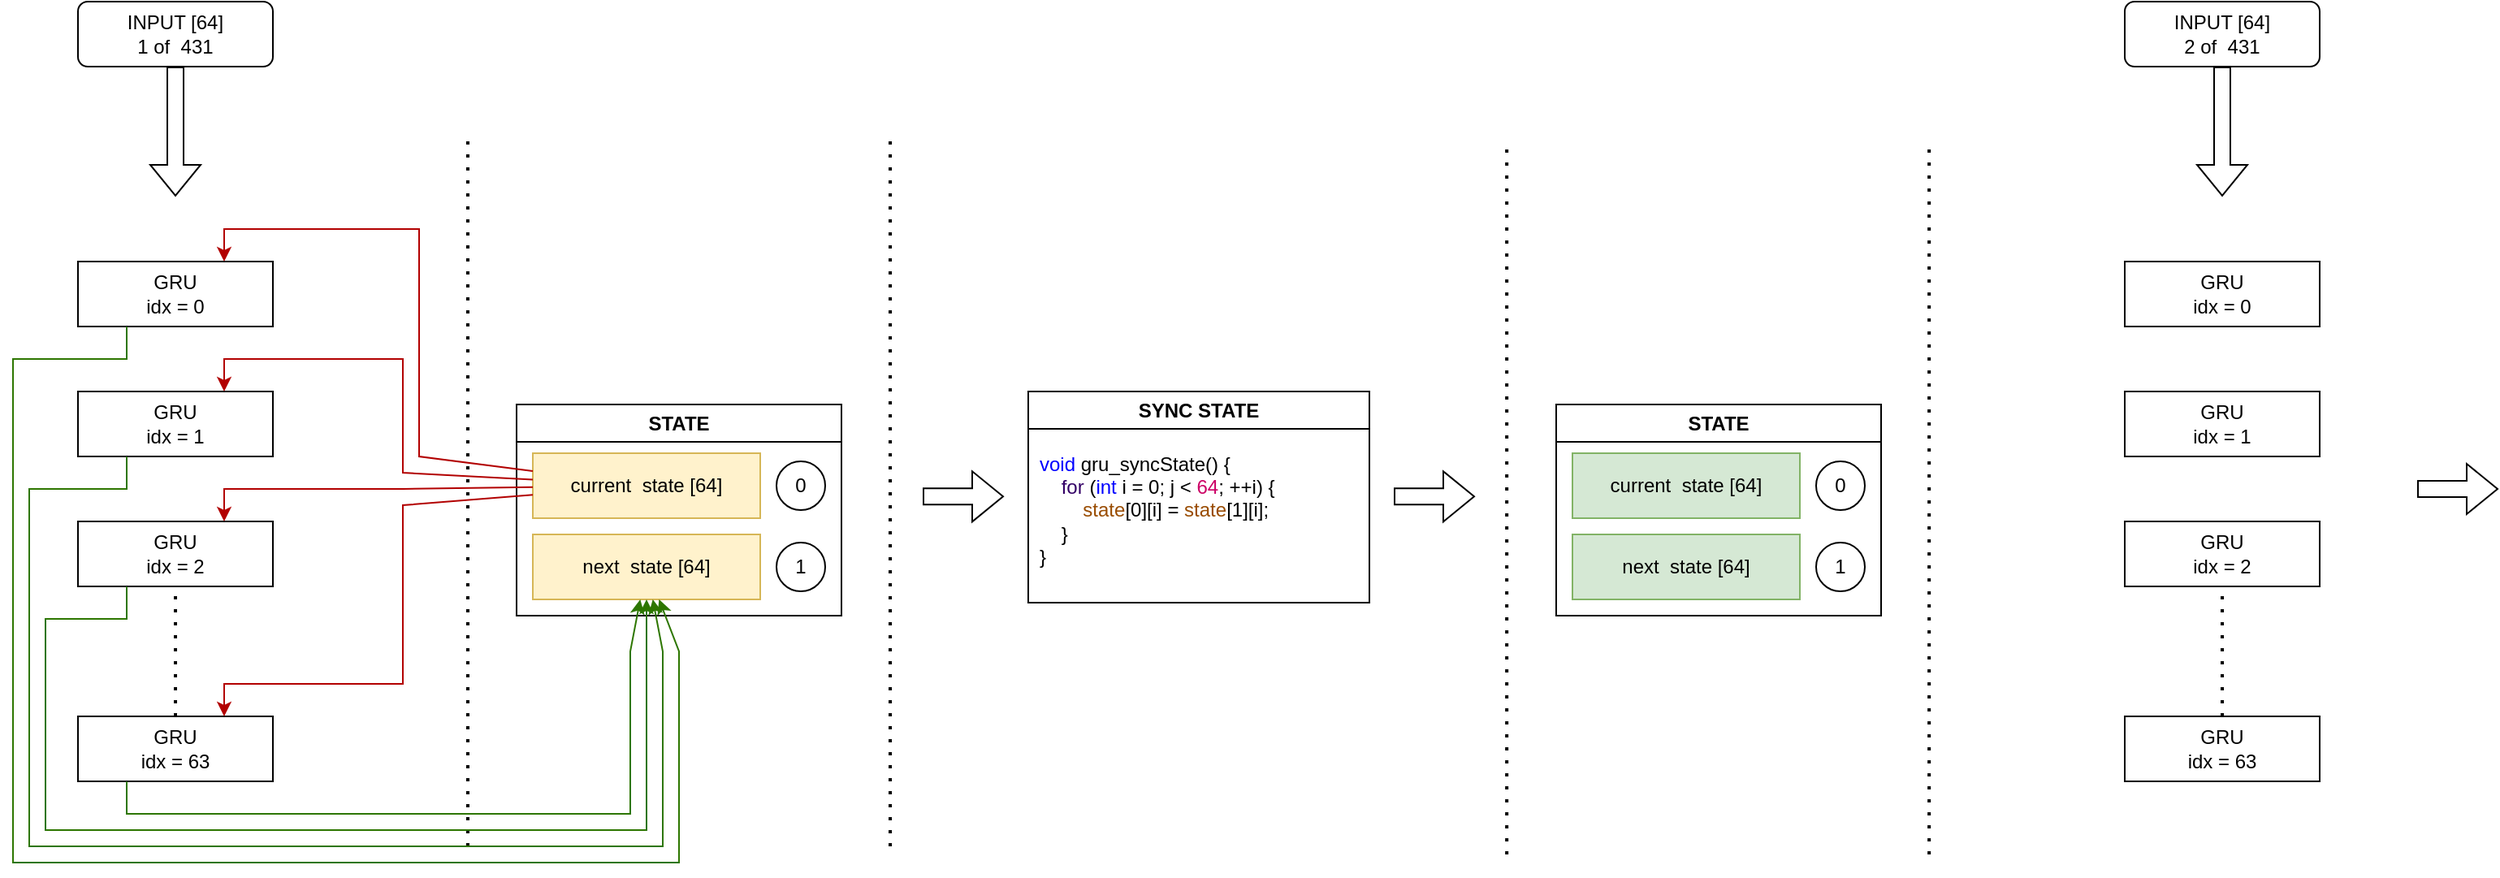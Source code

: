 <mxfile version="21.3.6" type="device">
  <diagram name="Page-1" id="lD1P7TDORegNlSz0LweX">
    <mxGraphModel dx="989" dy="567" grid="1" gridSize="10" guides="1" tooltips="1" connect="1" arrows="1" fold="1" page="1" pageScale="1" pageWidth="850" pageHeight="1100" math="0" shadow="0">
      <root>
        <mxCell id="0" />
        <mxCell id="1" parent="0" />
        <mxCell id="jBUWxnk9h5pIj459O3R6-1" value="&lt;div&gt;GRU&lt;/div&gt;&lt;div&gt;idx = 0&lt;br&gt;&lt;/div&gt;" style="rounded=0;whiteSpace=wrap;html=1;" parent="1" vertex="1">
          <mxGeometry x="80" y="200" width="120" height="40" as="geometry" />
        </mxCell>
        <mxCell id="jBUWxnk9h5pIj459O3R6-2" value="&lt;div&gt;GRU&lt;/div&gt;&lt;div&gt;idx = 1&lt;br&gt;&lt;/div&gt;" style="rounded=0;whiteSpace=wrap;html=1;" parent="1" vertex="1">
          <mxGeometry x="80" y="280" width="120" height="40" as="geometry" />
        </mxCell>
        <mxCell id="jBUWxnk9h5pIj459O3R6-3" value="&lt;div&gt;GRU&lt;/div&gt;&lt;div&gt;idx = 2&lt;br&gt;&lt;/div&gt;" style="rounded=0;whiteSpace=wrap;html=1;" parent="1" vertex="1">
          <mxGeometry x="80" y="360" width="120" height="40" as="geometry" />
        </mxCell>
        <mxCell id="jBUWxnk9h5pIj459O3R6-4" value="&lt;div&gt;GRU&lt;/div&gt;&lt;div&gt;idx = 63&lt;br&gt;&lt;/div&gt;" style="rounded=0;whiteSpace=wrap;html=1;" parent="1" vertex="1">
          <mxGeometry x="80" y="480" width="120" height="40" as="geometry" />
        </mxCell>
        <mxCell id="jBUWxnk9h5pIj459O3R6-11" value="" style="endArrow=none;dashed=1;html=1;dashPattern=1 3;strokeWidth=2;rounded=0;entryX=0.5;entryY=1;entryDx=0;entryDy=0;exitX=0.5;exitY=0;exitDx=0;exitDy=0;" parent="1" source="jBUWxnk9h5pIj459O3R6-4" target="jBUWxnk9h5pIj459O3R6-3" edge="1">
          <mxGeometry width="50" height="50" relative="1" as="geometry">
            <mxPoint x="400" y="440" as="sourcePoint" />
            <mxPoint x="450" y="390" as="targetPoint" />
          </mxGeometry>
        </mxCell>
        <mxCell id="jBUWxnk9h5pIj459O3R6-19" value="&lt;div&gt;INPUT [64]&lt;/div&gt;&lt;div&gt;1 of&amp;nbsp; 431&lt;br&gt;&lt;/div&gt;" style="rounded=1;whiteSpace=wrap;html=1;" parent="1" vertex="1">
          <mxGeometry x="80" y="40" width="120" height="40" as="geometry" />
        </mxCell>
        <mxCell id="jBUWxnk9h5pIj459O3R6-20" value="" style="shape=flexArrow;endArrow=classic;html=1;rounded=0;exitX=0.5;exitY=1;exitDx=0;exitDy=0;" parent="1" source="jBUWxnk9h5pIj459O3R6-19" edge="1">
          <mxGeometry width="50" height="50" relative="1" as="geometry">
            <mxPoint x="370" y="210" as="sourcePoint" />
            <mxPoint x="140" y="160" as="targetPoint" />
          </mxGeometry>
        </mxCell>
        <mxCell id="jBUWxnk9h5pIj459O3R6-22" value="&lt;div&gt;GRU&lt;/div&gt;&lt;div&gt;idx = 0&lt;br&gt;&lt;/div&gt;" style="rounded=0;whiteSpace=wrap;html=1;" parent="1" vertex="1">
          <mxGeometry x="1340" y="200" width="120" height="40" as="geometry" />
        </mxCell>
        <mxCell id="jBUWxnk9h5pIj459O3R6-23" value="&lt;div&gt;GRU&lt;/div&gt;&lt;div&gt;idx = 1&lt;br&gt;&lt;/div&gt;" style="rounded=0;whiteSpace=wrap;html=1;" parent="1" vertex="1">
          <mxGeometry x="1340" y="280" width="120" height="40" as="geometry" />
        </mxCell>
        <mxCell id="jBUWxnk9h5pIj459O3R6-24" value="&lt;div&gt;GRU&lt;/div&gt;&lt;div&gt;idx = 2&lt;br&gt;&lt;/div&gt;" style="rounded=0;whiteSpace=wrap;html=1;" parent="1" vertex="1">
          <mxGeometry x="1340" y="360" width="120" height="40" as="geometry" />
        </mxCell>
        <mxCell id="jBUWxnk9h5pIj459O3R6-25" value="&lt;div&gt;GRU&lt;/div&gt;&lt;div&gt;idx = 63&lt;br&gt;&lt;/div&gt;" style="rounded=0;whiteSpace=wrap;html=1;" parent="1" vertex="1">
          <mxGeometry x="1340" y="480" width="120" height="40" as="geometry" />
        </mxCell>
        <mxCell id="jBUWxnk9h5pIj459O3R6-30" value="" style="endArrow=none;dashed=1;html=1;dashPattern=1 3;strokeWidth=2;rounded=0;entryX=0.5;entryY=1;entryDx=0;entryDy=0;exitX=0.5;exitY=0;exitDx=0;exitDy=0;" parent="1" source="jBUWxnk9h5pIj459O3R6-25" target="jBUWxnk9h5pIj459O3R6-24" edge="1">
          <mxGeometry width="50" height="50" relative="1" as="geometry">
            <mxPoint x="1660" y="440" as="sourcePoint" />
            <mxPoint x="1710" y="390" as="targetPoint" />
          </mxGeometry>
        </mxCell>
        <mxCell id="jBUWxnk9h5pIj459O3R6-35" value="&lt;div&gt;INPUT [64]&lt;/div&gt;&lt;div&gt;2 of&amp;nbsp; 431&lt;br&gt;&lt;/div&gt;" style="rounded=1;whiteSpace=wrap;html=1;" parent="1" vertex="1">
          <mxGeometry x="1340" y="40" width="120" height="40" as="geometry" />
        </mxCell>
        <mxCell id="jBUWxnk9h5pIj459O3R6-36" value="" style="shape=flexArrow;endArrow=classic;html=1;rounded=0;exitX=0.5;exitY=1;exitDx=0;exitDy=0;" parent="1" source="jBUWxnk9h5pIj459O3R6-35" edge="1">
          <mxGeometry width="50" height="50" relative="1" as="geometry">
            <mxPoint x="1630" y="210" as="sourcePoint" />
            <mxPoint x="1400" y="160" as="targetPoint" />
          </mxGeometry>
        </mxCell>
        <mxCell id="jBUWxnk9h5pIj459O3R6-38" value="SYNC STATE" style="swimlane;whiteSpace=wrap;html=1;" parent="1" vertex="1">
          <mxGeometry x="665" y="280" width="210" height="130" as="geometry" />
        </mxCell>
        <mxCell id="jBUWxnk9h5pIj459O3R6-39" value="&lt;div align=&quot;left&quot;&gt;&lt;font color=&quot;#0000ff&quot;&gt;void&lt;/font&gt; gru_syncState() {&lt;br&gt;&amp;nbsp;&amp;nbsp;&amp;nbsp; &lt;font color=&quot;#330066&quot;&gt;for&lt;/font&gt; (&lt;font color=&quot;#0000ff&quot;&gt;int &lt;/font&gt;i = 0; j &amp;lt; &lt;font color=&quot;#cc0066&quot;&gt;64&lt;/font&gt;; ++i) {&lt;br&gt;&amp;nbsp;&amp;nbsp;&amp;nbsp;&amp;nbsp;&amp;nbsp;&amp;nbsp;&amp;nbsp; &lt;font color=&quot;#994c00&quot;&gt;state&lt;/font&gt;[0][i] = &lt;font color=&quot;#994c00&quot;&gt;state&lt;/font&gt;[1][i];&lt;br&gt;&amp;nbsp;&amp;nbsp;&amp;nbsp; }&lt;br&gt;}&lt;/div&gt;" style="text;html=1;align=left;verticalAlign=middle;resizable=0;points=[];autosize=1;strokeColor=none;fillColor=none;" parent="1" vertex="1">
          <mxGeometry x="670" y="308" width="170" height="90" as="geometry" />
        </mxCell>
        <mxCell id="jBUWxnk9h5pIj459O3R6-43" value="" style="shape=flexArrow;endArrow=classic;html=1;rounded=0;" parent="1" edge="1">
          <mxGeometry width="50" height="50" relative="1" as="geometry">
            <mxPoint x="600" y="344.66" as="sourcePoint" />
            <mxPoint x="650" y="344.66" as="targetPoint" />
          </mxGeometry>
        </mxCell>
        <mxCell id="jBUWxnk9h5pIj459O3R6-44" value="" style="shape=flexArrow;endArrow=classic;html=1;rounded=0;" parent="1" edge="1">
          <mxGeometry width="50" height="50" relative="1" as="geometry">
            <mxPoint x="890" y="344.66" as="sourcePoint" />
            <mxPoint x="940" y="344.66" as="targetPoint" />
          </mxGeometry>
        </mxCell>
        <mxCell id="jBUWxnk9h5pIj459O3R6-45" value="" style="shape=flexArrow;endArrow=classic;html=1;rounded=0;" parent="1" edge="1">
          <mxGeometry width="50" height="50" relative="1" as="geometry">
            <mxPoint x="1520" y="340.0" as="sourcePoint" />
            <mxPoint x="1570" y="340.0" as="targetPoint" />
          </mxGeometry>
        </mxCell>
        <mxCell id="jBUWxnk9h5pIj459O3R6-59" value="" style="endArrow=none;dashed=1;html=1;dashPattern=1 3;strokeWidth=2;rounded=0;" parent="1" edge="1">
          <mxGeometry width="50" height="50" relative="1" as="geometry">
            <mxPoint x="320" y="560" as="sourcePoint" />
            <mxPoint x="320" y="120" as="targetPoint" />
          </mxGeometry>
        </mxCell>
        <mxCell id="jBUWxnk9h5pIj459O3R6-60" value="" style="endArrow=none;dashed=1;html=1;dashPattern=1 3;strokeWidth=2;rounded=0;" parent="1" edge="1">
          <mxGeometry width="50" height="50" relative="1" as="geometry">
            <mxPoint x="580" y="560" as="sourcePoint" />
            <mxPoint x="580" y="120" as="targetPoint" />
          </mxGeometry>
        </mxCell>
        <mxCell id="jBUWxnk9h5pIj459O3R6-61" value="" style="endArrow=none;dashed=1;html=1;dashPattern=1 3;strokeWidth=2;rounded=0;" parent="1" edge="1">
          <mxGeometry width="50" height="50" relative="1" as="geometry">
            <mxPoint x="959.58" y="565" as="sourcePoint" />
            <mxPoint x="959.58" y="125" as="targetPoint" />
          </mxGeometry>
        </mxCell>
        <mxCell id="jBUWxnk9h5pIj459O3R6-62" value="" style="endArrow=none;dashed=1;html=1;dashPattern=1 3;strokeWidth=2;rounded=0;" parent="1" edge="1">
          <mxGeometry width="50" height="50" relative="1" as="geometry">
            <mxPoint x="1219.58" y="565" as="sourcePoint" />
            <mxPoint x="1219.58" y="125" as="targetPoint" />
          </mxGeometry>
        </mxCell>
        <mxCell id="V3zjcGFH5lg-NHBFQzrP-1" value="STATE" style="swimlane;whiteSpace=wrap;html=1;" vertex="1" parent="1">
          <mxGeometry x="350" y="288" width="200" height="130" as="geometry" />
        </mxCell>
        <mxCell id="jBUWxnk9h5pIj459O3R6-50" value="current&amp;nbsp; state [64]" style="rounded=0;whiteSpace=wrap;html=1;fillColor=#fff2cc;strokeColor=#d6b656;" parent="V3zjcGFH5lg-NHBFQzrP-1" vertex="1">
          <mxGeometry x="10" y="30" width="140" height="40" as="geometry" />
        </mxCell>
        <mxCell id="V3zjcGFH5lg-NHBFQzrP-2" value="0" style="ellipse;whiteSpace=wrap;html=1;aspect=fixed;" vertex="1" parent="V3zjcGFH5lg-NHBFQzrP-1">
          <mxGeometry x="160" y="35" width="30" height="30" as="geometry" />
        </mxCell>
        <mxCell id="V3zjcGFH5lg-NHBFQzrP-3" value="next&amp;nbsp; state [64]" style="rounded=0;whiteSpace=wrap;html=1;fillColor=#fff2cc;strokeColor=#d6b656;" vertex="1" parent="V3zjcGFH5lg-NHBFQzrP-1">
          <mxGeometry x="10" y="80" width="140" height="40" as="geometry" />
        </mxCell>
        <mxCell id="V3zjcGFH5lg-NHBFQzrP-4" value="1" style="ellipse;whiteSpace=wrap;html=1;aspect=fixed;" vertex="1" parent="V3zjcGFH5lg-NHBFQzrP-1">
          <mxGeometry x="160" y="85" width="30" height="30" as="geometry" />
        </mxCell>
        <mxCell id="V3zjcGFH5lg-NHBFQzrP-5" value="" style="endArrow=classic;html=1;rounded=0;entryX=0.75;entryY=0;entryDx=0;entryDy=0;fillColor=#e51400;strokeColor=#B20000;" edge="1" parent="1" source="jBUWxnk9h5pIj459O3R6-50" target="jBUWxnk9h5pIj459O3R6-1">
          <mxGeometry width="50" height="50" relative="1" as="geometry">
            <mxPoint x="390" y="320" as="sourcePoint" />
            <mxPoint x="440" y="270" as="targetPoint" />
            <Array as="points">
              <mxPoint x="290" y="320" />
              <mxPoint x="290" y="180" />
              <mxPoint x="170" y="180" />
            </Array>
          </mxGeometry>
        </mxCell>
        <mxCell id="V3zjcGFH5lg-NHBFQzrP-6" value="" style="endArrow=classic;html=1;rounded=0;entryX=0.75;entryY=0;entryDx=0;entryDy=0;fillColor=#e51400;strokeColor=#B20000;" edge="1" parent="1" source="jBUWxnk9h5pIj459O3R6-50" target="jBUWxnk9h5pIj459O3R6-2">
          <mxGeometry width="50" height="50" relative="1" as="geometry">
            <mxPoint x="390" y="320" as="sourcePoint" />
            <mxPoint x="440" y="270" as="targetPoint" />
            <Array as="points">
              <mxPoint x="280" y="330" />
              <mxPoint x="280" y="260" />
              <mxPoint x="170" y="260" />
            </Array>
          </mxGeometry>
        </mxCell>
        <mxCell id="V3zjcGFH5lg-NHBFQzrP-7" value="" style="endArrow=classic;html=1;rounded=0;entryX=0.75;entryY=0;entryDx=0;entryDy=0;fillColor=#e51400;strokeColor=#B20000;" edge="1" parent="1" source="jBUWxnk9h5pIj459O3R6-50" target="jBUWxnk9h5pIj459O3R6-3">
          <mxGeometry width="50" height="50" relative="1" as="geometry">
            <mxPoint x="390" y="320" as="sourcePoint" />
            <mxPoint x="440" y="270" as="targetPoint" />
            <Array as="points">
              <mxPoint x="280" y="340" />
              <mxPoint x="170" y="340" />
            </Array>
          </mxGeometry>
        </mxCell>
        <mxCell id="V3zjcGFH5lg-NHBFQzrP-8" value="" style="endArrow=classic;html=1;rounded=0;entryX=0.75;entryY=0;entryDx=0;entryDy=0;fillColor=#e51400;strokeColor=#B20000;" edge="1" parent="1" source="jBUWxnk9h5pIj459O3R6-50" target="jBUWxnk9h5pIj459O3R6-4">
          <mxGeometry width="50" height="50" relative="1" as="geometry">
            <mxPoint x="390" y="320" as="sourcePoint" />
            <mxPoint x="440" y="270" as="targetPoint" />
            <Array as="points">
              <mxPoint x="280" y="350" />
              <mxPoint x="280" y="460" />
              <mxPoint x="170" y="460" />
            </Array>
          </mxGeometry>
        </mxCell>
        <mxCell id="V3zjcGFH5lg-NHBFQzrP-11" value="" style="endArrow=classic;html=1;rounded=0;exitX=0.25;exitY=1;exitDx=0;exitDy=0;fillColor=#60a917;strokeColor=#2D7600;" edge="1" parent="1" source="jBUWxnk9h5pIj459O3R6-1" target="V3zjcGFH5lg-NHBFQzrP-3">
          <mxGeometry width="50" height="50" relative="1" as="geometry">
            <mxPoint x="390" y="360" as="sourcePoint" />
            <mxPoint x="440" y="310" as="targetPoint" />
            <Array as="points">
              <mxPoint x="110" y="260" />
              <mxPoint x="40" y="260" />
              <mxPoint x="40" y="570" />
              <mxPoint x="450" y="570" />
              <mxPoint x="450" y="440" />
            </Array>
          </mxGeometry>
        </mxCell>
        <mxCell id="V3zjcGFH5lg-NHBFQzrP-13" value="" style="endArrow=classic;html=1;rounded=0;exitX=0.25;exitY=1;exitDx=0;exitDy=0;fillColor=#60a917;strokeColor=#2D7600;" edge="1" parent="1" source="jBUWxnk9h5pIj459O3R6-2" target="V3zjcGFH5lg-NHBFQzrP-3">
          <mxGeometry width="50" height="50" relative="1" as="geometry">
            <mxPoint x="120" y="250" as="sourcePoint" />
            <mxPoint x="440" y="418" as="targetPoint" />
            <Array as="points">
              <mxPoint x="110" y="340" />
              <mxPoint x="50" y="340" />
              <mxPoint x="50" y="560" />
              <mxPoint x="440" y="560" />
              <mxPoint x="440" y="440" />
            </Array>
          </mxGeometry>
        </mxCell>
        <mxCell id="V3zjcGFH5lg-NHBFQzrP-14" value="" style="endArrow=classic;html=1;rounded=0;exitX=0.25;exitY=1;exitDx=0;exitDy=0;fillColor=#60a917;strokeColor=#2D7600;" edge="1" parent="1" source="jBUWxnk9h5pIj459O3R6-3" target="V3zjcGFH5lg-NHBFQzrP-3">
          <mxGeometry width="50" height="50" relative="1" as="geometry">
            <mxPoint x="120" y="330" as="sourcePoint" />
            <mxPoint x="444" y="418" as="targetPoint" />
            <Array as="points">
              <mxPoint x="110" y="420" />
              <mxPoint x="60" y="420" />
              <mxPoint x="60" y="550" />
              <mxPoint x="430" y="550" />
              <mxPoint x="430" y="450" />
            </Array>
          </mxGeometry>
        </mxCell>
        <mxCell id="V3zjcGFH5lg-NHBFQzrP-15" value="" style="endArrow=classic;html=1;rounded=0;exitX=0.25;exitY=1;exitDx=0;exitDy=0;fillColor=#60a917;strokeColor=#2D7600;" edge="1" parent="1" source="jBUWxnk9h5pIj459O3R6-4" target="V3zjcGFH5lg-NHBFQzrP-3">
          <mxGeometry width="50" height="50" relative="1" as="geometry">
            <mxPoint x="390" y="360" as="sourcePoint" />
            <mxPoint x="440" y="310" as="targetPoint" />
            <Array as="points">
              <mxPoint x="110" y="540" />
              <mxPoint x="420" y="540" />
              <mxPoint x="420" y="440" />
            </Array>
          </mxGeometry>
        </mxCell>
        <mxCell id="V3zjcGFH5lg-NHBFQzrP-16" value="STATE" style="swimlane;whiteSpace=wrap;html=1;" vertex="1" parent="1">
          <mxGeometry x="990" y="288" width="200" height="130" as="geometry" />
        </mxCell>
        <mxCell id="V3zjcGFH5lg-NHBFQzrP-17" value="current&amp;nbsp; state [64]" style="rounded=0;whiteSpace=wrap;html=1;fillColor=#d5e8d4;strokeColor=#82b366;" vertex="1" parent="V3zjcGFH5lg-NHBFQzrP-16">
          <mxGeometry x="10" y="30" width="140" height="40" as="geometry" />
        </mxCell>
        <mxCell id="V3zjcGFH5lg-NHBFQzrP-18" value="0" style="ellipse;whiteSpace=wrap;html=1;aspect=fixed;" vertex="1" parent="V3zjcGFH5lg-NHBFQzrP-16">
          <mxGeometry x="160" y="35" width="30" height="30" as="geometry" />
        </mxCell>
        <mxCell id="V3zjcGFH5lg-NHBFQzrP-19" value="next&amp;nbsp; state [64]" style="rounded=0;whiteSpace=wrap;html=1;fillColor=#d5e8d4;strokeColor=#82b366;" vertex="1" parent="V3zjcGFH5lg-NHBFQzrP-16">
          <mxGeometry x="10" y="80" width="140" height="40" as="geometry" />
        </mxCell>
        <mxCell id="V3zjcGFH5lg-NHBFQzrP-20" value="1" style="ellipse;whiteSpace=wrap;html=1;aspect=fixed;" vertex="1" parent="V3zjcGFH5lg-NHBFQzrP-16">
          <mxGeometry x="160" y="85" width="30" height="30" as="geometry" />
        </mxCell>
      </root>
    </mxGraphModel>
  </diagram>
</mxfile>
